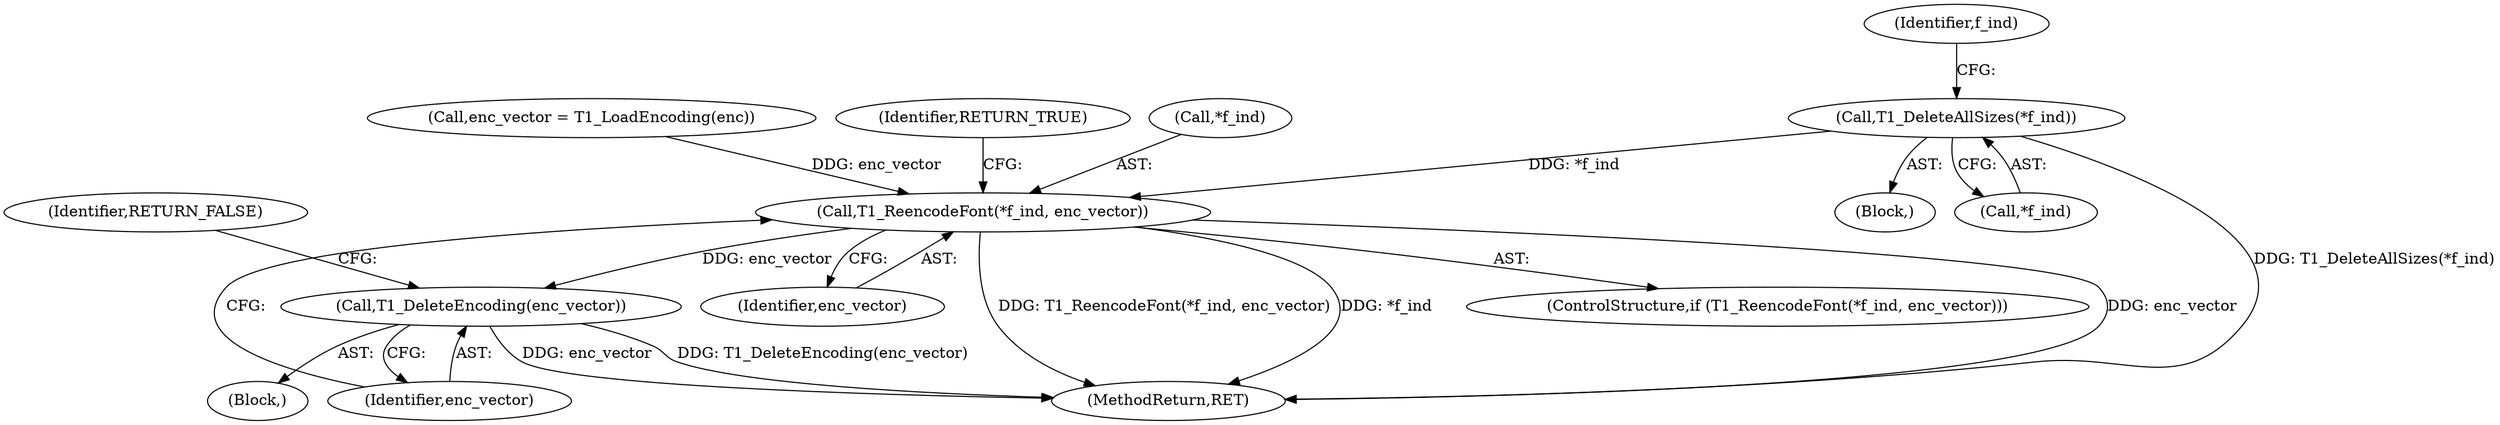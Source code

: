 digraph "0_php_4435b9142ff9813845d5c97ab29a5d637bedb257_2@pointer" {
"1000119" [label="(Call,T1_DeleteAllSizes(*f_ind))"];
"1000123" [label="(Call,T1_ReencodeFont(*f_ind, enc_vector))"];
"1000128" [label="(Call,T1_DeleteEncoding(enc_vector))"];
"1000119" [label="(Call,T1_DeleteAllSizes(*f_ind))"];
"1000102" [label="(Block,)"];
"1000112" [label="(Call,enc_vector = T1_LoadEncoding(enc))"];
"1000131" [label="(Identifier,RETURN_TRUE)"];
"1000126" [label="(Identifier,enc_vector)"];
"1000120" [label="(Call,*f_ind)"];
"1000128" [label="(Call,T1_DeleteEncoding(enc_vector))"];
"1000129" [label="(Identifier,enc_vector)"];
"1000130" [label="(Identifier,RETURN_FALSE)"];
"1000123" [label="(Call,T1_ReencodeFont(*f_ind, enc_vector))"];
"1000124" [label="(Call,*f_ind)"];
"1000127" [label="(Block,)"];
"1000122" [label="(ControlStructure,if (T1_ReencodeFont(*f_ind, enc_vector)))"];
"1000125" [label="(Identifier,f_ind)"];
"1000132" [label="(MethodReturn,RET)"];
"1000119" -> "1000102"  [label="AST: "];
"1000119" -> "1000120"  [label="CFG: "];
"1000120" -> "1000119"  [label="AST: "];
"1000125" -> "1000119"  [label="CFG: "];
"1000119" -> "1000132"  [label="DDG: T1_DeleteAllSizes(*f_ind)"];
"1000119" -> "1000123"  [label="DDG: *f_ind"];
"1000123" -> "1000122"  [label="AST: "];
"1000123" -> "1000126"  [label="CFG: "];
"1000124" -> "1000123"  [label="AST: "];
"1000126" -> "1000123"  [label="AST: "];
"1000129" -> "1000123"  [label="CFG: "];
"1000131" -> "1000123"  [label="CFG: "];
"1000123" -> "1000132"  [label="DDG: enc_vector"];
"1000123" -> "1000132"  [label="DDG: T1_ReencodeFont(*f_ind, enc_vector)"];
"1000123" -> "1000132"  [label="DDG: *f_ind"];
"1000112" -> "1000123"  [label="DDG: enc_vector"];
"1000123" -> "1000128"  [label="DDG: enc_vector"];
"1000128" -> "1000127"  [label="AST: "];
"1000128" -> "1000129"  [label="CFG: "];
"1000129" -> "1000128"  [label="AST: "];
"1000130" -> "1000128"  [label="CFG: "];
"1000128" -> "1000132"  [label="DDG: enc_vector"];
"1000128" -> "1000132"  [label="DDG: T1_DeleteEncoding(enc_vector)"];
}
